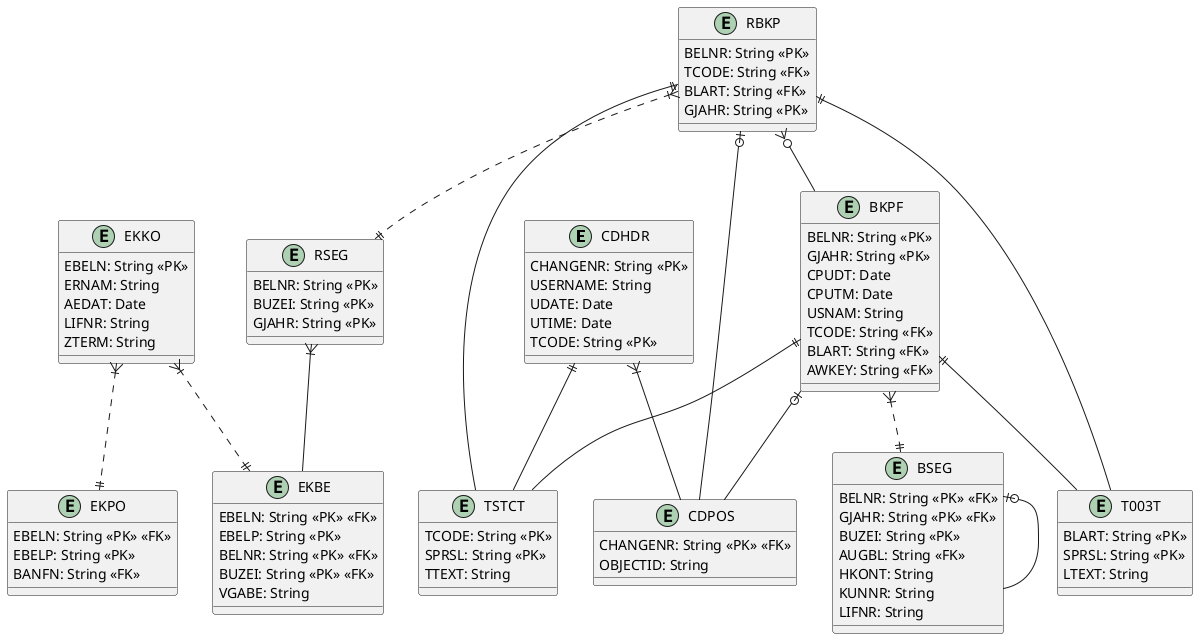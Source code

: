 @startuml

entity CDHDR {
    CHANGENR: String <<PK>>
    USERNAME: String
    UDATE: Date
    UTIME: Date
    TCODE: String <<PK>>
}

entity CDPOS {
    CHANGENR: String <<PK>> <<FK>>
    OBJECTID: String
}

entity BKPF {
    BELNR: String <<PK>>
    GJAHR: String <<PK>>
    CPUDT: Date
    CPUTM: Date
    USNAM: String
    TCODE: String <<FK>>
    BLART: String <<FK>>
    AWKEY: String <<FK>>
}

entity BSEG {
    BELNR: String <<PK>> <<FK>>
    GJAHR: String <<PK>> <<FK>>
    BUZEI: String <<PK>>
    AUGBL: String <<FK>>
    HKONT: String
    KUNNR: String
    LIFNR: String
}

entity TSTCT {
    TCODE: String <<PK>>
    SPRSL: String <<PK>>
    TTEXT: String
}

entity EKKO {
    EBELN: String <<PK>>
    ERNAM: String
    AEDAT: Date
    LIFNR: String
    ZTERM: String
}

entity EKPO {
    EBELN: String <<PK>> <<FK>>
    EBELP: String <<PK>>
    BANFN: String <<FK>>
}

entity EKBE {
    EBELN: String <<PK>> <<FK>>
    EBELP: String <<PK>>
    BELNR: String <<PK>> <<FK>>
    BUZEI: String <<PK>> <<FK>>
    VGABE: String
}

entity RBKP {
    BELNR: String <<PK>>
    TCODE: String <<FK>>
    BLART: String <<FK>>
    GJAHR: String <<PK>>
}

entity RSEG {
    BELNR: String <<PK>>
    BUZEI: String <<PK>>
    GJAHR: String <<PK>>
}

entity T003T {
    BLART: String <<PK>>
    SPRSL: String <<PK>>
    LTEXT: String
}

BKPF }|..|| BSEG
BSEG |o-- BSEG
BKPF ||-- TSTCT
BKPF ||-- T003T
CDHDR }|-- CDPOS
CDHDR ||-- TSTCT
BKPF |o-- CDPOS
EKKO }|..|| EKPO
EKKO }|..|| EKBE
RBKP ||-- TSTCT
RBKP ||-- T003T
RBKP }|..|| RSEG
RSEG }|-- EKBE
RBKP }o-- BKPF
RBKP |o-- CDPOS

@enduml
